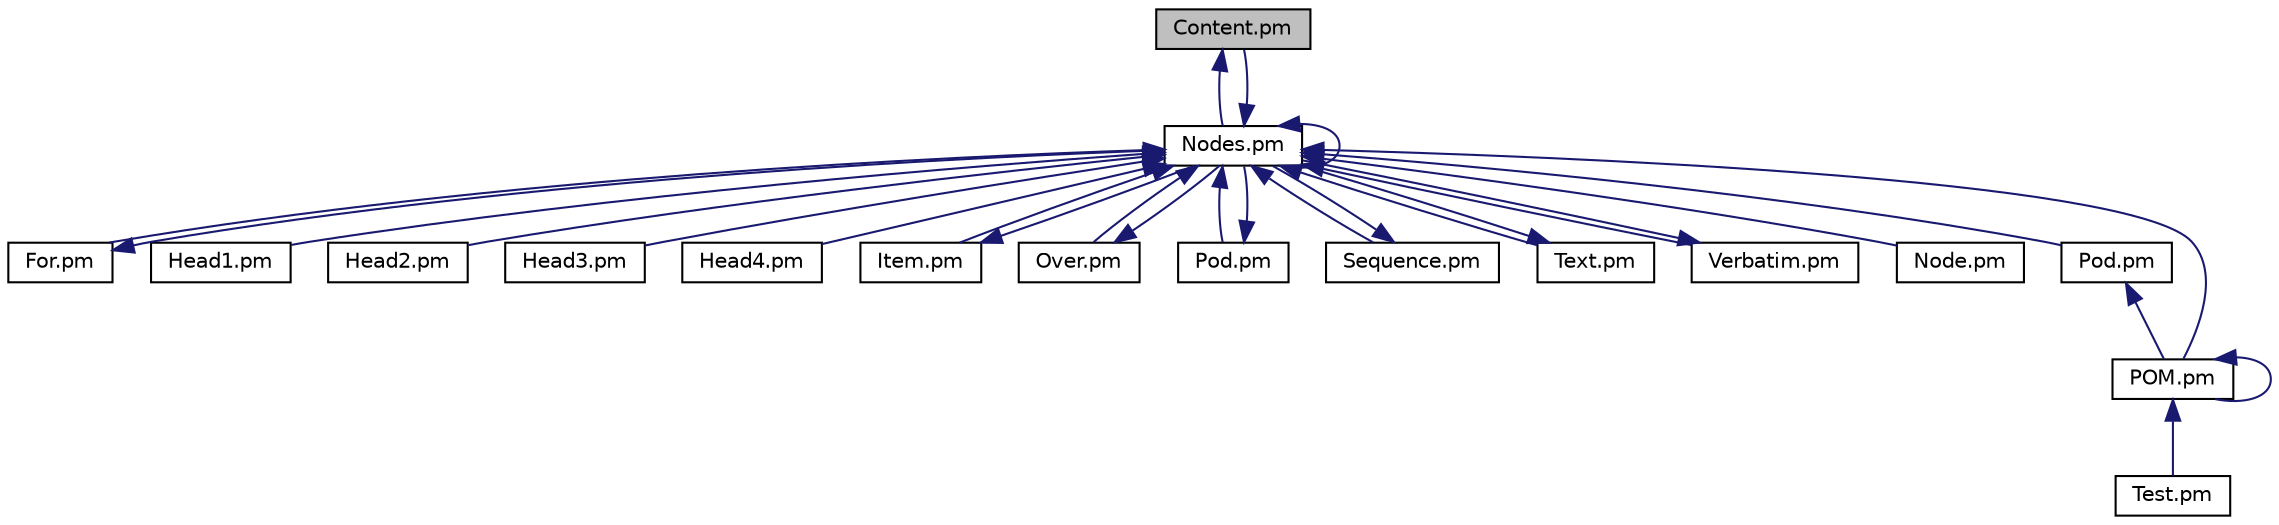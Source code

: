 digraph "Content.pm"
{
  edge [fontname="Helvetica",fontsize="10",labelfontname="Helvetica",labelfontsize="10"];
  node [fontname="Helvetica",fontsize="10",shape=record];
  Node1 [label="Content.pm",height=0.2,width=0.4,color="black", fillcolor="grey75", style="filled" fontcolor="black"];
  Node1 -> Node2 [dir="back",color="midnightblue",fontsize="10",style="solid",fontname="Helvetica"];
  Node2 [label="Nodes.pm",height=0.2,width=0.4,color="black", fillcolor="white", style="filled",URL="$Nodes_8pm.html"];
  Node2 -> Node1 [dir="back",color="midnightblue",fontsize="10",style="solid",fontname="Helvetica"];
  Node2 -> Node3 [dir="back",color="midnightblue",fontsize="10",style="solid",fontname="Helvetica"];
  Node3 [label="For.pm",height=0.2,width=0.4,color="black", fillcolor="white", style="filled",URL="$For_8pm.html"];
  Node3 -> Node2 [dir="back",color="midnightblue",fontsize="10",style="solid",fontname="Helvetica"];
  Node2 -> Node4 [dir="back",color="midnightblue",fontsize="10",style="solid",fontname="Helvetica"];
  Node4 [label="Head1.pm",height=0.2,width=0.4,color="black", fillcolor="white", style="filled",URL="$Head1_8pm.html"];
  Node2 -> Node5 [dir="back",color="midnightblue",fontsize="10",style="solid",fontname="Helvetica"];
  Node5 [label="Head2.pm",height=0.2,width=0.4,color="black", fillcolor="white", style="filled",URL="$Head2_8pm.html"];
  Node2 -> Node6 [dir="back",color="midnightblue",fontsize="10",style="solid",fontname="Helvetica"];
  Node6 [label="Head3.pm",height=0.2,width=0.4,color="black", fillcolor="white", style="filled",URL="$Head3_8pm.html"];
  Node2 -> Node7 [dir="back",color="midnightblue",fontsize="10",style="solid",fontname="Helvetica"];
  Node7 [label="Head4.pm",height=0.2,width=0.4,color="black", fillcolor="white", style="filled",URL="$Head4_8pm.html"];
  Node2 -> Node8 [dir="back",color="midnightblue",fontsize="10",style="solid",fontname="Helvetica"];
  Node8 [label="Item.pm",height=0.2,width=0.4,color="black", fillcolor="white", style="filled",URL="$Item_8pm.html"];
  Node8 -> Node2 [dir="back",color="midnightblue",fontsize="10",style="solid",fontname="Helvetica"];
  Node2 -> Node9 [dir="back",color="midnightblue",fontsize="10",style="solid",fontname="Helvetica"];
  Node9 [label="Over.pm",height=0.2,width=0.4,color="black", fillcolor="white", style="filled",URL="$Over_8pm.html"];
  Node9 -> Node2 [dir="back",color="midnightblue",fontsize="10",style="solid",fontname="Helvetica"];
  Node2 -> Node10 [dir="back",color="midnightblue",fontsize="10",style="solid",fontname="Helvetica"];
  Node10 [label="Pod.pm",height=0.2,width=0.4,color="black", fillcolor="white", style="filled",URL="$Node_2Pod_8pm.html"];
  Node10 -> Node2 [dir="back",color="midnightblue",fontsize="10",style="solid",fontname="Helvetica"];
  Node2 -> Node11 [dir="back",color="midnightblue",fontsize="10",style="solid",fontname="Helvetica"];
  Node11 [label="Sequence.pm",height=0.2,width=0.4,color="black", fillcolor="white", style="filled",URL="$Sequence_8pm.html"];
  Node11 -> Node2 [dir="back",color="midnightblue",fontsize="10",style="solid",fontname="Helvetica"];
  Node2 -> Node12 [dir="back",color="midnightblue",fontsize="10",style="solid",fontname="Helvetica"];
  Node12 [label="Text.pm",height=0.2,width=0.4,color="black", fillcolor="white", style="filled",URL="$Node_2Text_8pm.html"];
  Node12 -> Node2 [dir="back",color="midnightblue",fontsize="10",style="solid",fontname="Helvetica"];
  Node2 -> Node13 [dir="back",color="midnightblue",fontsize="10",style="solid",fontname="Helvetica"];
  Node13 [label="Verbatim.pm",height=0.2,width=0.4,color="black", fillcolor="white", style="filled",URL="$Verbatim_8pm.html"];
  Node13 -> Node2 [dir="back",color="midnightblue",fontsize="10",style="solid",fontname="Helvetica"];
  Node2 -> Node14 [dir="back",color="midnightblue",fontsize="10",style="solid",fontname="Helvetica"];
  Node14 [label="Node.pm",height=0.2,width=0.4,color="black", fillcolor="white", style="filled",URL="$Node_8pm.html"];
  Node2 -> Node2 [dir="back",color="midnightblue",fontsize="10",style="solid",fontname="Helvetica"];
  Node2 -> Node15 [dir="back",color="midnightblue",fontsize="10",style="solid",fontname="Helvetica"];
  Node15 [label="Pod.pm",height=0.2,width=0.4,color="black", fillcolor="white", style="filled",URL="$View_2Pod_8pm.html"];
  Node15 -> Node16 [dir="back",color="midnightblue",fontsize="10",style="solid",fontname="Helvetica"];
  Node16 [label="POM.pm",height=0.2,width=0.4,color="black", fillcolor="white", style="filled",URL="$POM_8pm.html"];
  Node16 -> Node17 [dir="back",color="midnightblue",fontsize="10",style="solid",fontname="Helvetica"];
  Node17 [label="Test.pm",height=0.2,width=0.4,color="black", fillcolor="white", style="filled",URL="$Test_8pm.html"];
  Node16 -> Node16 [dir="back",color="midnightblue",fontsize="10",style="solid",fontname="Helvetica"];
  Node2 -> Node16 [dir="back",color="midnightblue",fontsize="10",style="solid",fontname="Helvetica"];
}
